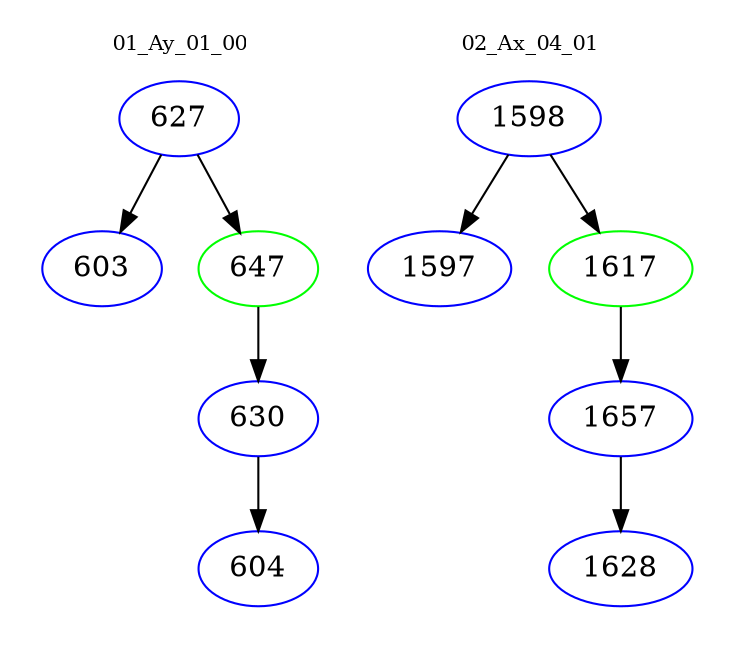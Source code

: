 digraph{
subgraph cluster_0 {
color = white
label = "01_Ay_01_00";
fontsize=10;
T0_627 [label="627", color="blue"]
T0_627 -> T0_603 [color="black"]
T0_603 [label="603", color="blue"]
T0_627 -> T0_647 [color="black"]
T0_647 [label="647", color="green"]
T0_647 -> T0_630 [color="black"]
T0_630 [label="630", color="blue"]
T0_630 -> T0_604 [color="black"]
T0_604 [label="604", color="blue"]
}
subgraph cluster_1 {
color = white
label = "02_Ax_04_01";
fontsize=10;
T1_1598 [label="1598", color="blue"]
T1_1598 -> T1_1597 [color="black"]
T1_1597 [label="1597", color="blue"]
T1_1598 -> T1_1617 [color="black"]
T1_1617 [label="1617", color="green"]
T1_1617 -> T1_1657 [color="black"]
T1_1657 [label="1657", color="blue"]
T1_1657 -> T1_1628 [color="black"]
T1_1628 [label="1628", color="blue"]
}
}
